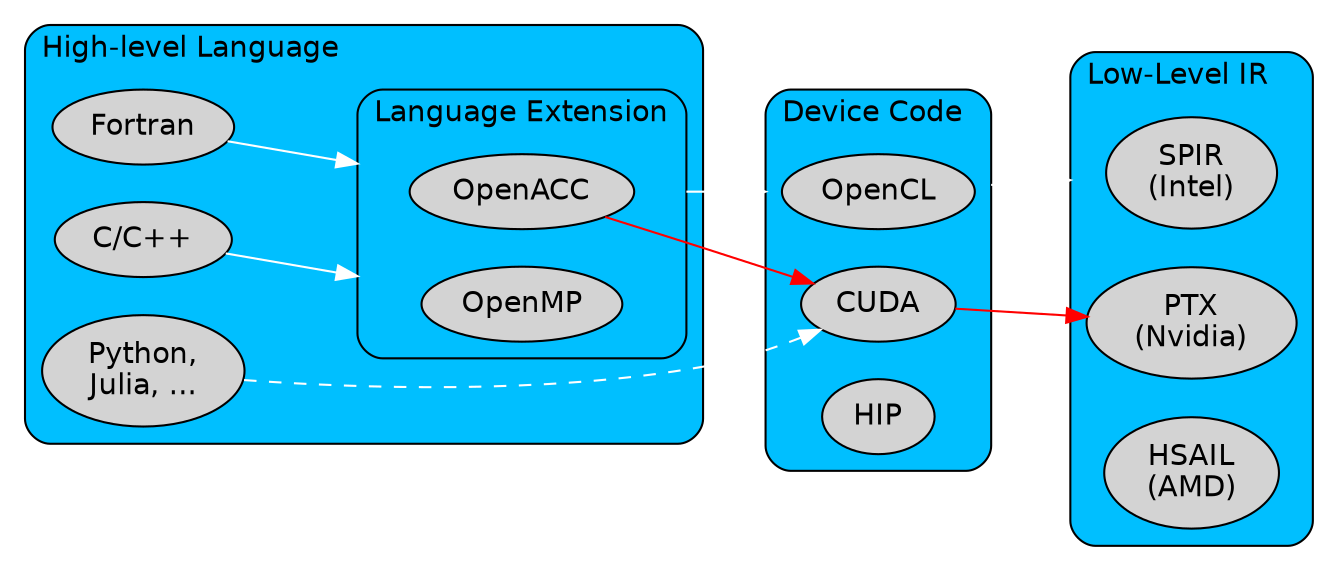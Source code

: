 digraph gpucode {
    rankdir = LR
    fontname = helvetica
    //fontcolor = white
    labeljust = r
    node [
        style = filled,
        fontname = helvetica
    ]
    ranksep = 0.75
    edge [color="white"]

    concentrate = true
    bgcolor = transparent

    // Weird flag to enable the subgraph arrow hack
    compound = True

    // Code representations

    Fortran [label="Fortran"]
    C [label="C/C++"]
    Other [label="Python,\nJulia, ..."]

    OpenACC [label="OpenACC"]
    OpenMP [label="OpenMP"]

    CUDA [label="CUDA"]
    OpenCL [label="OpenCL"]
    HIP [label="HIP"]

    PTX [label="PTX\n(Nvidia)"]
    SPIR [label="SPIR\n(Intel)"]
    HSAIL [label="HSAIL\n(AMD)"]

    // Compilation methods
    // Actual connections:
    //{Fortran, C} -> OpenMP
    //{Fortran, C} -> OpenACC
    // But it's just too many arrows

    Fortran -> OpenACC [lhead=cluster_ext]
    C -> OpenMP [lhead=cluster_ext]

    Other -> CUDA [style="dashed"]

    // Again, this is cosmetic hacks to connect cluster_ext to cluster_device 

    // All languages to all device code
    //OpenMP -> HIP [ltail=cluster_lang, lhead=cluster_device]
    
    //OpenACC -> CUDA [color="red"]
    OpenACC -> OpenCL [ltail=cluster_ext, lhead=cluster_device]
    OpenACC -> CUDA [color="red"]

    // TODO: Verify
    CUDA -> PTX [color="red"]
    //OpenCL -> {SPIR, PTX}
    //HIP -> {HSAIL, PTX}
    OpenCL -> SPIR [ltail=cluster_device, lhead=cluster_ir]

    subgraph cluster_lang {
        label = "High-level Language"
        style = "rounded"
        bgcolor = "deepskyblue"
        labeljust = l

        Fortran ; C ; Other

        subgraph cluster_ext {
            label = "Language Extension"
            style = "rounded"
            labeljust = l

            OpenACC ; OpenMP
        }
    }

    subgraph cluster_device {
        label = "Device Code"
        style = "rounded"
        bgcolor = "deepskyblue"
        labeljust = l

        CUDA ; OpenCL ; HIP
    }

    subgraph cluster_ir {
        label = "Low-Level IR"
        style = "rounded"
        bgcolor = "deepskyblue"
        labeljust = l

        PTX ; SPIR ; HSAIL
    }
}

/* Refs:
- https://www.openmp.org/about/openmp-faq/#WhatLanguages
- https://en.wikipedia.org/wiki/OpenACC
- https://en.wikipedia.org/wiki/CUDA
*/
